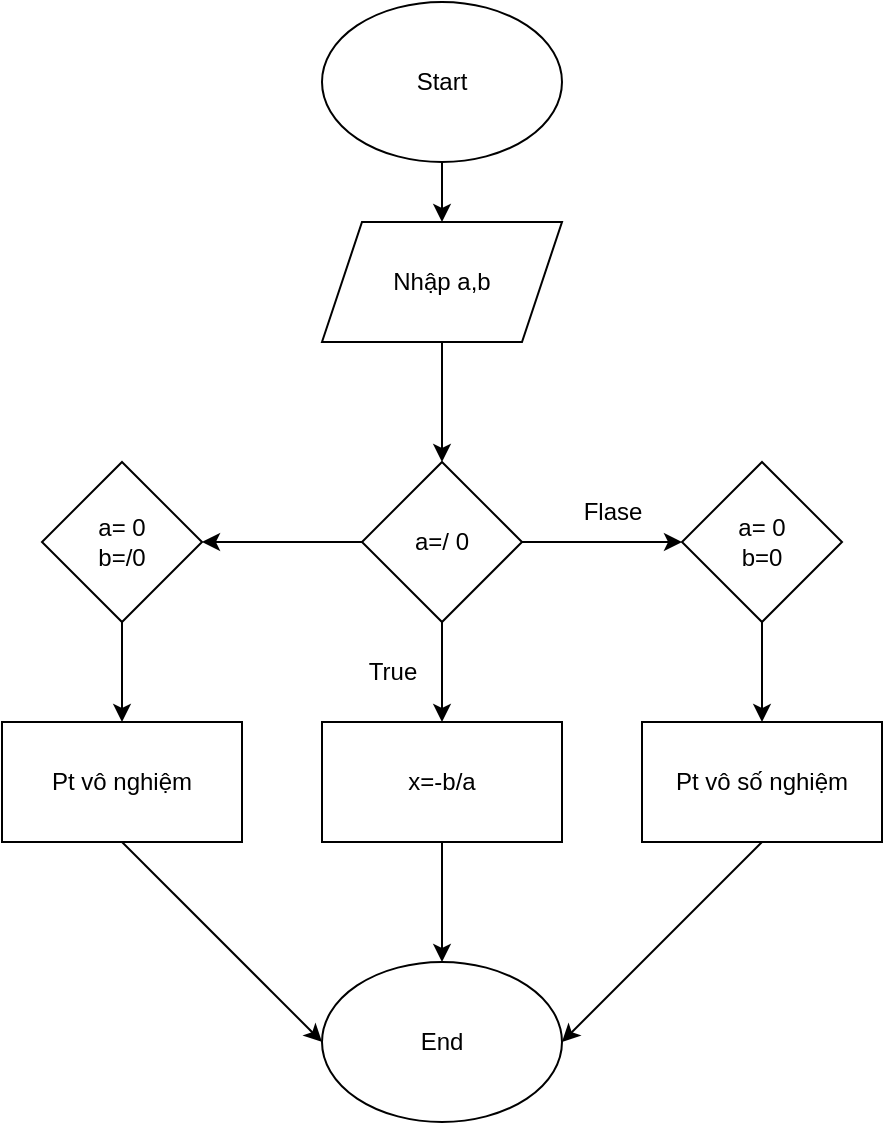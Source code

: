 <mxfile version="24.8.6">
  <diagram id="C5RBs43oDa-KdzZeNtuy" name="Page-1">
    <mxGraphModel dx="1026" dy="620" grid="1" gridSize="10" guides="1" tooltips="1" connect="1" arrows="1" fold="1" page="1" pageScale="1" pageWidth="827" pageHeight="1169" math="0" shadow="0">
      <root>
        <mxCell id="WIyWlLk6GJQsqaUBKTNV-0" />
        <mxCell id="WIyWlLk6GJQsqaUBKTNV-1" parent="WIyWlLk6GJQsqaUBKTNV-0" />
        <mxCell id="rH_FkeByn5BPKR6QTNed-10" value="" style="edgeStyle=orthogonalEdgeStyle;rounded=0;orthogonalLoop=1;jettySize=auto;html=1;" edge="1" parent="WIyWlLk6GJQsqaUBKTNV-1" source="rH_FkeByn5BPKR6QTNed-0" target="rH_FkeByn5BPKR6QTNed-1">
          <mxGeometry relative="1" as="geometry" />
        </mxCell>
        <mxCell id="rH_FkeByn5BPKR6QTNed-0" value="Start" style="ellipse;whiteSpace=wrap;html=1;" vertex="1" parent="WIyWlLk6GJQsqaUBKTNV-1">
          <mxGeometry x="330" y="60" width="120" height="80" as="geometry" />
        </mxCell>
        <mxCell id="rH_FkeByn5BPKR6QTNed-3" value="" style="edgeStyle=orthogonalEdgeStyle;rounded=0;orthogonalLoop=1;jettySize=auto;html=1;" edge="1" parent="WIyWlLk6GJQsqaUBKTNV-1" source="rH_FkeByn5BPKR6QTNed-1" target="rH_FkeByn5BPKR6QTNed-2">
          <mxGeometry relative="1" as="geometry" />
        </mxCell>
        <mxCell id="rH_FkeByn5BPKR6QTNed-1" value="Nhập a,b" style="shape=parallelogram;perimeter=parallelogramPerimeter;whiteSpace=wrap;html=1;fixedSize=1;" vertex="1" parent="WIyWlLk6GJQsqaUBKTNV-1">
          <mxGeometry x="330" y="170" width="120" height="60" as="geometry" />
        </mxCell>
        <mxCell id="rH_FkeByn5BPKR6QTNed-5" value="" style="edgeStyle=orthogonalEdgeStyle;rounded=0;orthogonalLoop=1;jettySize=auto;html=1;" edge="1" parent="WIyWlLk6GJQsqaUBKTNV-1" source="rH_FkeByn5BPKR6QTNed-2" target="rH_FkeByn5BPKR6QTNed-4">
          <mxGeometry relative="1" as="geometry" />
        </mxCell>
        <mxCell id="rH_FkeByn5BPKR6QTNed-12" value="" style="edgeStyle=orthogonalEdgeStyle;rounded=0;orthogonalLoop=1;jettySize=auto;html=1;" edge="1" parent="WIyWlLk6GJQsqaUBKTNV-1" source="rH_FkeByn5BPKR6QTNed-2" target="rH_FkeByn5BPKR6QTNed-11">
          <mxGeometry relative="1" as="geometry" />
        </mxCell>
        <mxCell id="rH_FkeByn5BPKR6QTNed-15" value="" style="edgeStyle=orthogonalEdgeStyle;rounded=0;orthogonalLoop=1;jettySize=auto;html=1;" edge="1" parent="WIyWlLk6GJQsqaUBKTNV-1" source="rH_FkeByn5BPKR6QTNed-2" target="rH_FkeByn5BPKR6QTNed-14">
          <mxGeometry relative="1" as="geometry" />
        </mxCell>
        <mxCell id="rH_FkeByn5BPKR6QTNed-2" value="a=/ 0" style="rhombus;whiteSpace=wrap;html=1;" vertex="1" parent="WIyWlLk6GJQsqaUBKTNV-1">
          <mxGeometry x="350" y="290" width="80" height="80" as="geometry" />
        </mxCell>
        <mxCell id="rH_FkeByn5BPKR6QTNed-20" value="" style="edgeStyle=orthogonalEdgeStyle;rounded=0;orthogonalLoop=1;jettySize=auto;html=1;" edge="1" parent="WIyWlLk6GJQsqaUBKTNV-1" source="rH_FkeByn5BPKR6QTNed-4" target="rH_FkeByn5BPKR6QTNed-18">
          <mxGeometry relative="1" as="geometry" />
        </mxCell>
        <mxCell id="rH_FkeByn5BPKR6QTNed-4" value="x=-b/a" style="whiteSpace=wrap;html=1;" vertex="1" parent="WIyWlLk6GJQsqaUBKTNV-1">
          <mxGeometry x="330" y="420" width="120" height="60" as="geometry" />
        </mxCell>
        <mxCell id="rH_FkeByn5BPKR6QTNed-6" value="Pt vô số nghiệm" style="whiteSpace=wrap;html=1;" vertex="1" parent="WIyWlLk6GJQsqaUBKTNV-1">
          <mxGeometry x="490" y="420" width="120" height="60" as="geometry" />
        </mxCell>
        <mxCell id="rH_FkeByn5BPKR6QTNed-8" value="Flase" style="text;html=1;align=center;verticalAlign=middle;resizable=0;points=[];autosize=1;strokeColor=none;fillColor=none;" vertex="1" parent="WIyWlLk6GJQsqaUBKTNV-1">
          <mxGeometry x="450" y="300" width="50" height="30" as="geometry" />
        </mxCell>
        <mxCell id="rH_FkeByn5BPKR6QTNed-9" value="True" style="text;html=1;align=center;verticalAlign=middle;resizable=0;points=[];autosize=1;strokeColor=none;fillColor=none;" vertex="1" parent="WIyWlLk6GJQsqaUBKTNV-1">
          <mxGeometry x="340" y="380" width="50" height="30" as="geometry" />
        </mxCell>
        <mxCell id="rH_FkeByn5BPKR6QTNed-13" value="" style="edgeStyle=orthogonalEdgeStyle;rounded=0;orthogonalLoop=1;jettySize=auto;html=1;" edge="1" parent="WIyWlLk6GJQsqaUBKTNV-1" source="rH_FkeByn5BPKR6QTNed-11" target="rH_FkeByn5BPKR6QTNed-6">
          <mxGeometry relative="1" as="geometry" />
        </mxCell>
        <mxCell id="rH_FkeByn5BPKR6QTNed-11" value="a= 0&lt;div&gt;&lt;span style=&quot;background-color: initial;&quot;&gt;b=0&lt;/span&gt;&lt;/div&gt;" style="rhombus;whiteSpace=wrap;html=1;" vertex="1" parent="WIyWlLk6GJQsqaUBKTNV-1">
          <mxGeometry x="510" y="290" width="80" height="80" as="geometry" />
        </mxCell>
        <mxCell id="rH_FkeByn5BPKR6QTNed-17" value="" style="edgeStyle=orthogonalEdgeStyle;rounded=0;orthogonalLoop=1;jettySize=auto;html=1;" edge="1" parent="WIyWlLk6GJQsqaUBKTNV-1" source="rH_FkeByn5BPKR6QTNed-14" target="rH_FkeByn5BPKR6QTNed-16">
          <mxGeometry relative="1" as="geometry" />
        </mxCell>
        <mxCell id="rH_FkeByn5BPKR6QTNed-14" value="a= 0&lt;div&gt;b=/0&lt;/div&gt;" style="rhombus;whiteSpace=wrap;html=1;" vertex="1" parent="WIyWlLk6GJQsqaUBKTNV-1">
          <mxGeometry x="190" y="290" width="80" height="80" as="geometry" />
        </mxCell>
        <mxCell id="rH_FkeByn5BPKR6QTNed-16" value="Pt vô nghiệm" style="whiteSpace=wrap;html=1;" vertex="1" parent="WIyWlLk6GJQsqaUBKTNV-1">
          <mxGeometry x="170" y="420" width="120" height="60" as="geometry" />
        </mxCell>
        <mxCell id="rH_FkeByn5BPKR6QTNed-18" value="End" style="ellipse;whiteSpace=wrap;html=1;" vertex="1" parent="WIyWlLk6GJQsqaUBKTNV-1">
          <mxGeometry x="330" y="540" width="120" height="80" as="geometry" />
        </mxCell>
        <mxCell id="rH_FkeByn5BPKR6QTNed-19" value="" style="endArrow=classic;html=1;rounded=0;exitX=0.5;exitY=1;exitDx=0;exitDy=0;entryX=0;entryY=0.5;entryDx=0;entryDy=0;" edge="1" parent="WIyWlLk6GJQsqaUBKTNV-1" source="rH_FkeByn5BPKR6QTNed-16" target="rH_FkeByn5BPKR6QTNed-18">
          <mxGeometry width="50" height="50" relative="1" as="geometry">
            <mxPoint x="360" y="390" as="sourcePoint" />
            <mxPoint x="410" y="340" as="targetPoint" />
          </mxGeometry>
        </mxCell>
        <mxCell id="rH_FkeByn5BPKR6QTNed-21" value="" style="endArrow=classic;html=1;rounded=0;exitX=0.5;exitY=1;exitDx=0;exitDy=0;entryX=1;entryY=0.5;entryDx=0;entryDy=0;" edge="1" parent="WIyWlLk6GJQsqaUBKTNV-1" source="rH_FkeByn5BPKR6QTNed-6" target="rH_FkeByn5BPKR6QTNed-18">
          <mxGeometry width="50" height="50" relative="1" as="geometry">
            <mxPoint x="360" y="390" as="sourcePoint" />
            <mxPoint x="410" y="340" as="targetPoint" />
          </mxGeometry>
        </mxCell>
      </root>
    </mxGraphModel>
  </diagram>
</mxfile>
